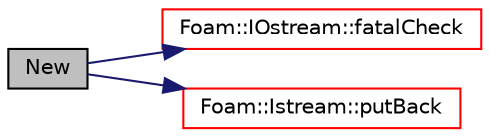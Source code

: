 digraph "New"
{
  bgcolor="transparent";
  edge [fontname="Helvetica",fontsize="10",labelfontname="Helvetica",labelfontsize="10"];
  node [fontname="Helvetica",fontsize="10",shape=record];
  rankdir="LR";
  Node1 [label="New",height=0.2,width=0.4,color="black", fillcolor="grey75", style="filled", fontcolor="black"];
  Node1 -> Node2 [color="midnightblue",fontsize="10",style="solid",fontname="Helvetica"];
  Node2 [label="Foam::IOstream::fatalCheck",height=0.2,width=0.4,color="red",URL="$a01177.html#a5db784ce6d8cb9b7ba80a59c7eeec604",tooltip="Check IOstream status for given operation. "];
  Node1 -> Node3 [color="midnightblue",fontsize="10",style="solid",fontname="Helvetica"];
  Node3 [label="Foam::Istream::putBack",height=0.2,width=0.4,color="red",URL="$a01191.html#af22e503b062298eef54e360dfc06d0b4",tooltip="Put back token. "];
}
